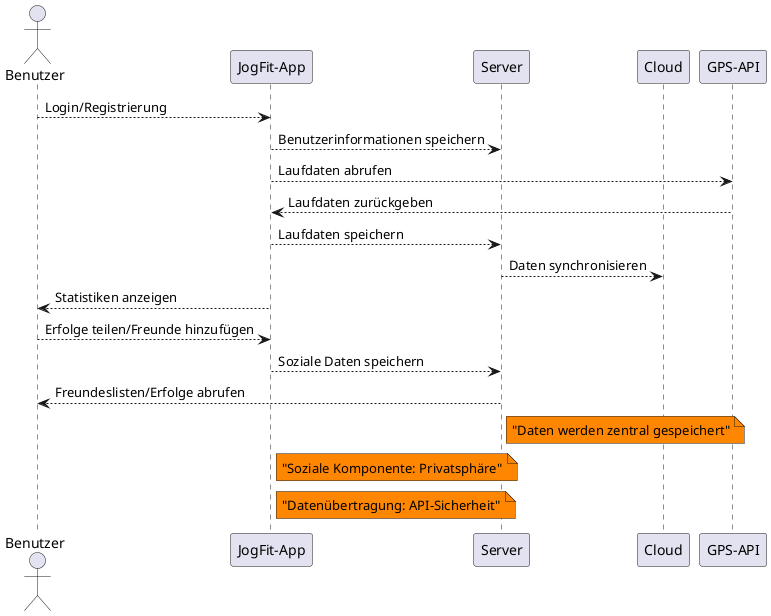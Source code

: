 @startuml

actor Benutzer

participant "JogFit-App" as App
participant "Server" as Server
participant "Cloud" as Cloud
participant "GPS-API" as GPS

' Haupt-Ablauf der App
Benutzer --> App : Login/Registrierung
App --> Server : Benutzerinformationen speichern
App --> GPS : Laufdaten abrufen
GPS --> App : Laufdaten zurückgeben
App --> Server : Laufdaten speichern
Server --> Cloud : Daten synchronisieren
Benutzer <-- App : Statistiken anzeigen

' Soziale Komponente
Benutzer --> App : Erfolge teilen/Freunde hinzufügen
App --> Server : Soziale Daten speichern
Server --> Benutzer : Freundeslisten/Erfolge abrufen

' Schwachstellen visualisieren
note right of Server #FF8600
"Daten werden zentral gespeichert"
end note

note right of App #FF8600
"Soziale Komponente: Privatsphäre"
end note

note right of App #FF8600
"Datenübertragung: API-Sicherheit"
end note

@enduml

' Separate Schwachstellenanalysen

' Schwachstelle: Zentrale Datenspeicherung
@startuml
actor Benutzer

participant "JogFit-App" as App
participant "Server" as Server
participant "Cloud" as Cloud

Benutzer --> App : Login/Registrierung
App --> Server : Benutzerinformationen speichern
Server --> Cloud : Daten synchronisieren

note right of Server #FF0000
"Risiko: Unbefugte Datenabfrage"
end note

@enduml

' Lösungsvorschlag: Zentrale Datenspeicherung

@startuml
actor Benutzer

participant "JogFit-App" as App
participant "Server" as Server
participant "Cloud" as Cloud

Benutzer --> App : Login/Registrierung
App --> Server : Benutzerinformationen speichern
Server --> Cloud : Daten synchronisieren

App -[#Green]-> Server : Datenverschlüsselung (AES-256)
Server -[#Green]-> Cloud : Verschlüsselte Daten synchronisieren
@enduml

' Schwachstelle: Soziale Komponente
@startuml
actor Benutzer

participant "JogFit-App" as App
participant "Server" as Server

Benutzer --> App : Erfolge teilen/Freunde hinzufügen
App --> Server : Soziale Daten speichern
Server --> Benutzer : Freundeslisten/Erfolge abrufen

note right of App #FF0000
"Risiko: Zugriff auf sensible Daten anderer Nutzer"
end note

@enduml

' Lösungsvorschlag: Soziale Komponente
@startuml
actor Benutzer

participant "JogFit-App" as App
participant "Server" as Server

Benutzer --> App : Erfolge teilen/Freunde hinzufügen
App --> Server : Soziale Daten speichern
Server --> Benutzer : Freundeslisten/Erfolge abrufen

App -[#Green]-> Benutzer : Privatsphäre-Einstellungen konfigurieren
Server -[#Green]-> App : Anonymisierte Daten bereitstellen
@enduml

' Schwachstelle: Datenübertragung und API
@startuml
actor Benutzer

participant "JogFit-App" as App
participant "Server" as Server
participant "GPS-API" as GPS

Benutzer --> App : Laufdaten aufzeichnen
App --> GPS : Laufdaten abrufen
GPS --> App : Laufdaten zurückgeben
App --> Server : Laufdaten speichern

note right of App #FF0000
"Risiko: Datenabgriff während der Übertragung"
end note

@enduml

' Lösungsvorschlag: Datenübertragung und API
@startuml
actor Benutzer

participant "JogFit-App" as App
participant "Server" as Server
participant "GPS-API" as GPS

Benutzer --> App : Laufdaten aufzeichnen
App --> GPS : Laufdaten abrufen
GPS --> App : Laufdaten zurückgeben
App --> Server : Laufdaten speichern

App -[#Green]-> GPS : Verschlüsselte Übertragung (TLS 1.3)
GPS -[#Green]-> App : Verschlüsselte Antwort (TLS 1.3)
App -[#Green]-> Server : Authentifizierung via OAuth 2.0
@enduml